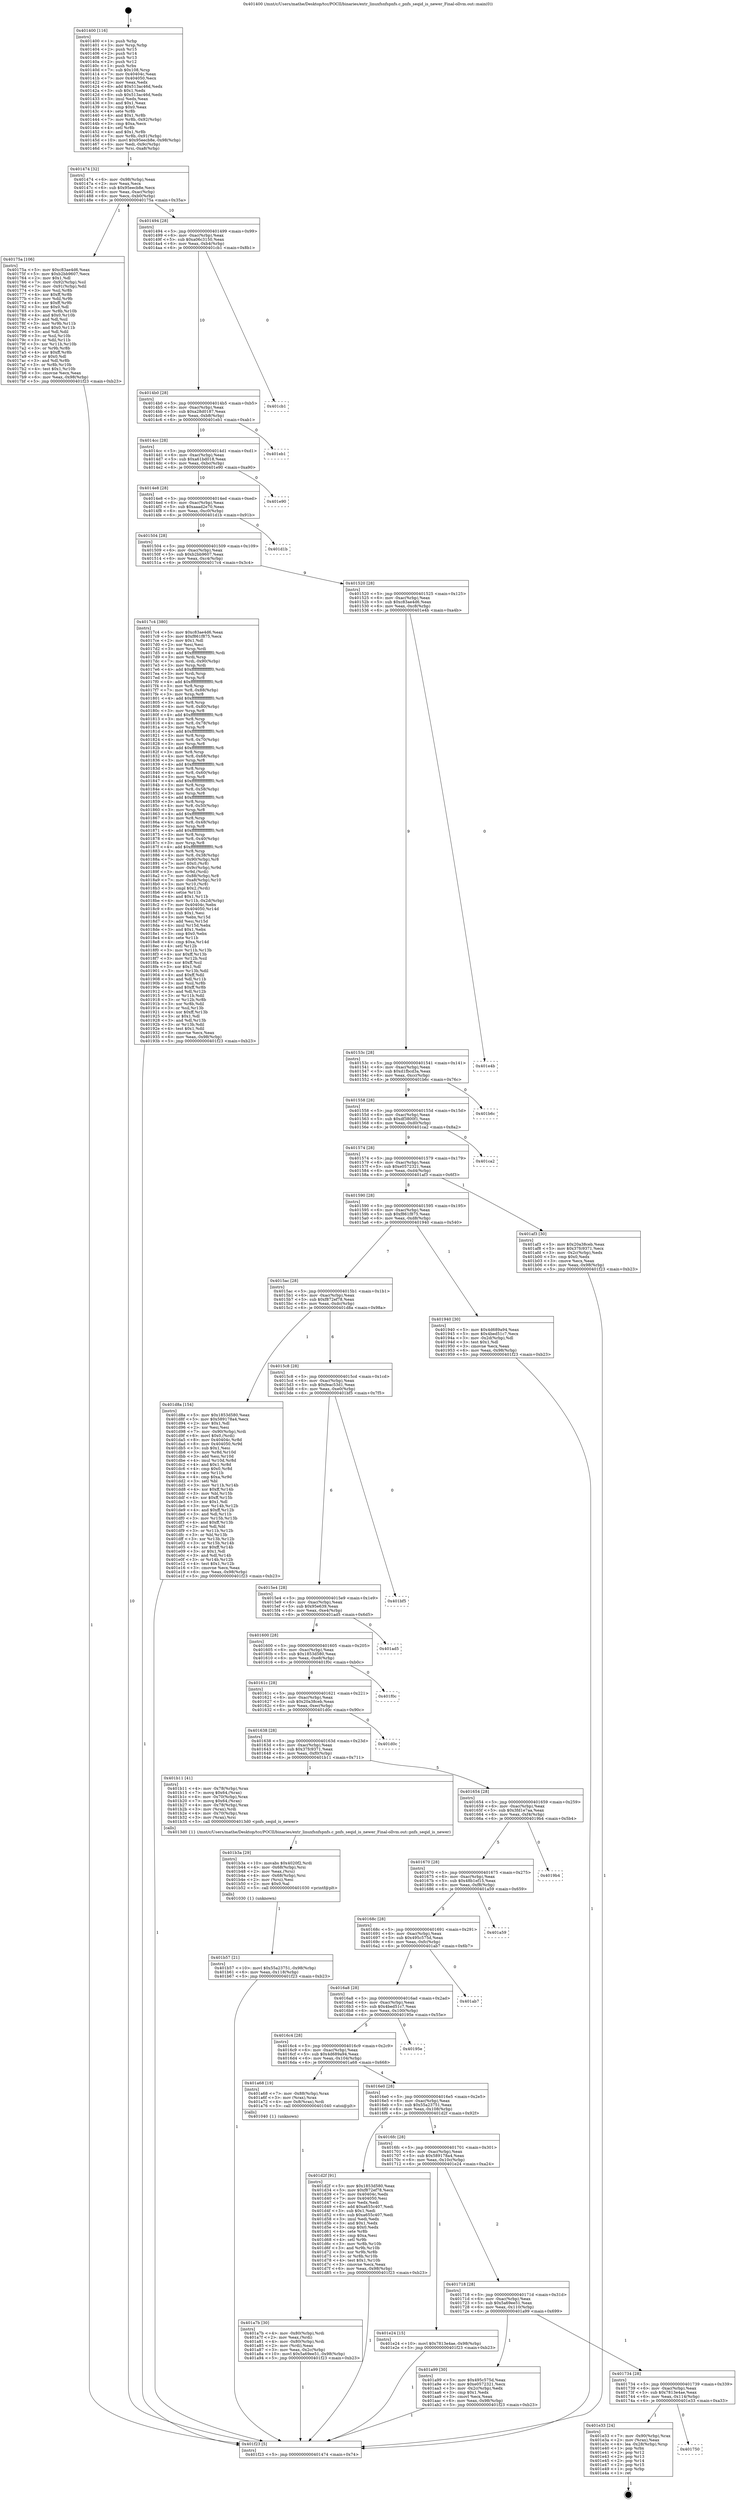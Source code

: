 digraph "0x401400" {
  label = "0x401400 (/mnt/c/Users/mathe/Desktop/tcc/POCII/binaries/extr_linuxfsnfspnfs.c_pnfs_seqid_is_newer_Final-ollvm.out::main(0))"
  labelloc = "t"
  node[shape=record]

  Entry [label="",width=0.3,height=0.3,shape=circle,fillcolor=black,style=filled]
  "0x401474" [label="{
     0x401474 [32]\l
     | [instrs]\l
     &nbsp;&nbsp;0x401474 \<+6\>: mov -0x98(%rbp),%eax\l
     &nbsp;&nbsp;0x40147a \<+2\>: mov %eax,%ecx\l
     &nbsp;&nbsp;0x40147c \<+6\>: sub $0x95eecb8e,%ecx\l
     &nbsp;&nbsp;0x401482 \<+6\>: mov %eax,-0xac(%rbp)\l
     &nbsp;&nbsp;0x401488 \<+6\>: mov %ecx,-0xb0(%rbp)\l
     &nbsp;&nbsp;0x40148e \<+6\>: je 000000000040175a \<main+0x35a\>\l
  }"]
  "0x40175a" [label="{
     0x40175a [106]\l
     | [instrs]\l
     &nbsp;&nbsp;0x40175a \<+5\>: mov $0xc83ae4d6,%eax\l
     &nbsp;&nbsp;0x40175f \<+5\>: mov $0xb2bb9607,%ecx\l
     &nbsp;&nbsp;0x401764 \<+2\>: mov $0x1,%dl\l
     &nbsp;&nbsp;0x401766 \<+7\>: mov -0x92(%rbp),%sil\l
     &nbsp;&nbsp;0x40176d \<+7\>: mov -0x91(%rbp),%dil\l
     &nbsp;&nbsp;0x401774 \<+3\>: mov %sil,%r8b\l
     &nbsp;&nbsp;0x401777 \<+4\>: xor $0xff,%r8b\l
     &nbsp;&nbsp;0x40177b \<+3\>: mov %dil,%r9b\l
     &nbsp;&nbsp;0x40177e \<+4\>: xor $0xff,%r9b\l
     &nbsp;&nbsp;0x401782 \<+3\>: xor $0x0,%dl\l
     &nbsp;&nbsp;0x401785 \<+3\>: mov %r8b,%r10b\l
     &nbsp;&nbsp;0x401788 \<+4\>: and $0x0,%r10b\l
     &nbsp;&nbsp;0x40178c \<+3\>: and %dl,%sil\l
     &nbsp;&nbsp;0x40178f \<+3\>: mov %r9b,%r11b\l
     &nbsp;&nbsp;0x401792 \<+4\>: and $0x0,%r11b\l
     &nbsp;&nbsp;0x401796 \<+3\>: and %dl,%dil\l
     &nbsp;&nbsp;0x401799 \<+3\>: or %sil,%r10b\l
     &nbsp;&nbsp;0x40179c \<+3\>: or %dil,%r11b\l
     &nbsp;&nbsp;0x40179f \<+3\>: xor %r11b,%r10b\l
     &nbsp;&nbsp;0x4017a2 \<+3\>: or %r9b,%r8b\l
     &nbsp;&nbsp;0x4017a5 \<+4\>: xor $0xff,%r8b\l
     &nbsp;&nbsp;0x4017a9 \<+3\>: or $0x0,%dl\l
     &nbsp;&nbsp;0x4017ac \<+3\>: and %dl,%r8b\l
     &nbsp;&nbsp;0x4017af \<+3\>: or %r8b,%r10b\l
     &nbsp;&nbsp;0x4017b2 \<+4\>: test $0x1,%r10b\l
     &nbsp;&nbsp;0x4017b6 \<+3\>: cmovne %ecx,%eax\l
     &nbsp;&nbsp;0x4017b9 \<+6\>: mov %eax,-0x98(%rbp)\l
     &nbsp;&nbsp;0x4017bf \<+5\>: jmp 0000000000401f23 \<main+0xb23\>\l
  }"]
  "0x401494" [label="{
     0x401494 [28]\l
     | [instrs]\l
     &nbsp;&nbsp;0x401494 \<+5\>: jmp 0000000000401499 \<main+0x99\>\l
     &nbsp;&nbsp;0x401499 \<+6\>: mov -0xac(%rbp),%eax\l
     &nbsp;&nbsp;0x40149f \<+5\>: sub $0xa06c3150,%eax\l
     &nbsp;&nbsp;0x4014a4 \<+6\>: mov %eax,-0xb4(%rbp)\l
     &nbsp;&nbsp;0x4014aa \<+6\>: je 0000000000401cb1 \<main+0x8b1\>\l
  }"]
  "0x401f23" [label="{
     0x401f23 [5]\l
     | [instrs]\l
     &nbsp;&nbsp;0x401f23 \<+5\>: jmp 0000000000401474 \<main+0x74\>\l
  }"]
  "0x401400" [label="{
     0x401400 [116]\l
     | [instrs]\l
     &nbsp;&nbsp;0x401400 \<+1\>: push %rbp\l
     &nbsp;&nbsp;0x401401 \<+3\>: mov %rsp,%rbp\l
     &nbsp;&nbsp;0x401404 \<+2\>: push %r15\l
     &nbsp;&nbsp;0x401406 \<+2\>: push %r14\l
     &nbsp;&nbsp;0x401408 \<+2\>: push %r13\l
     &nbsp;&nbsp;0x40140a \<+2\>: push %r12\l
     &nbsp;&nbsp;0x40140c \<+1\>: push %rbx\l
     &nbsp;&nbsp;0x40140d \<+7\>: sub $0x108,%rsp\l
     &nbsp;&nbsp;0x401414 \<+7\>: mov 0x40404c,%eax\l
     &nbsp;&nbsp;0x40141b \<+7\>: mov 0x404050,%ecx\l
     &nbsp;&nbsp;0x401422 \<+2\>: mov %eax,%edx\l
     &nbsp;&nbsp;0x401424 \<+6\>: add $0x513ac46d,%edx\l
     &nbsp;&nbsp;0x40142a \<+3\>: sub $0x1,%edx\l
     &nbsp;&nbsp;0x40142d \<+6\>: sub $0x513ac46d,%edx\l
     &nbsp;&nbsp;0x401433 \<+3\>: imul %edx,%eax\l
     &nbsp;&nbsp;0x401436 \<+3\>: and $0x1,%eax\l
     &nbsp;&nbsp;0x401439 \<+3\>: cmp $0x0,%eax\l
     &nbsp;&nbsp;0x40143c \<+4\>: sete %r8b\l
     &nbsp;&nbsp;0x401440 \<+4\>: and $0x1,%r8b\l
     &nbsp;&nbsp;0x401444 \<+7\>: mov %r8b,-0x92(%rbp)\l
     &nbsp;&nbsp;0x40144b \<+3\>: cmp $0xa,%ecx\l
     &nbsp;&nbsp;0x40144e \<+4\>: setl %r8b\l
     &nbsp;&nbsp;0x401452 \<+4\>: and $0x1,%r8b\l
     &nbsp;&nbsp;0x401456 \<+7\>: mov %r8b,-0x91(%rbp)\l
     &nbsp;&nbsp;0x40145d \<+10\>: movl $0x95eecb8e,-0x98(%rbp)\l
     &nbsp;&nbsp;0x401467 \<+6\>: mov %edi,-0x9c(%rbp)\l
     &nbsp;&nbsp;0x40146d \<+7\>: mov %rsi,-0xa8(%rbp)\l
  }"]
  Exit [label="",width=0.3,height=0.3,shape=circle,fillcolor=black,style=filled,peripheries=2]
  "0x401cb1" [label="{
     0x401cb1\l
  }", style=dashed]
  "0x4014b0" [label="{
     0x4014b0 [28]\l
     | [instrs]\l
     &nbsp;&nbsp;0x4014b0 \<+5\>: jmp 00000000004014b5 \<main+0xb5\>\l
     &nbsp;&nbsp;0x4014b5 \<+6\>: mov -0xac(%rbp),%eax\l
     &nbsp;&nbsp;0x4014bb \<+5\>: sub $0xa28d0187,%eax\l
     &nbsp;&nbsp;0x4014c0 \<+6\>: mov %eax,-0xb8(%rbp)\l
     &nbsp;&nbsp;0x4014c6 \<+6\>: je 0000000000401eb1 \<main+0xab1\>\l
  }"]
  "0x401750" [label="{
     0x401750\l
  }", style=dashed]
  "0x401eb1" [label="{
     0x401eb1\l
  }", style=dashed]
  "0x4014cc" [label="{
     0x4014cc [28]\l
     | [instrs]\l
     &nbsp;&nbsp;0x4014cc \<+5\>: jmp 00000000004014d1 \<main+0xd1\>\l
     &nbsp;&nbsp;0x4014d1 \<+6\>: mov -0xac(%rbp),%eax\l
     &nbsp;&nbsp;0x4014d7 \<+5\>: sub $0xa61bd018,%eax\l
     &nbsp;&nbsp;0x4014dc \<+6\>: mov %eax,-0xbc(%rbp)\l
     &nbsp;&nbsp;0x4014e2 \<+6\>: je 0000000000401e90 \<main+0xa90\>\l
  }"]
  "0x401e33" [label="{
     0x401e33 [24]\l
     | [instrs]\l
     &nbsp;&nbsp;0x401e33 \<+7\>: mov -0x90(%rbp),%rax\l
     &nbsp;&nbsp;0x401e3a \<+2\>: mov (%rax),%eax\l
     &nbsp;&nbsp;0x401e3c \<+4\>: lea -0x28(%rbp),%rsp\l
     &nbsp;&nbsp;0x401e40 \<+1\>: pop %rbx\l
     &nbsp;&nbsp;0x401e41 \<+2\>: pop %r12\l
     &nbsp;&nbsp;0x401e43 \<+2\>: pop %r13\l
     &nbsp;&nbsp;0x401e45 \<+2\>: pop %r14\l
     &nbsp;&nbsp;0x401e47 \<+2\>: pop %r15\l
     &nbsp;&nbsp;0x401e49 \<+1\>: pop %rbp\l
     &nbsp;&nbsp;0x401e4a \<+1\>: ret\l
  }"]
  "0x401e90" [label="{
     0x401e90\l
  }", style=dashed]
  "0x4014e8" [label="{
     0x4014e8 [28]\l
     | [instrs]\l
     &nbsp;&nbsp;0x4014e8 \<+5\>: jmp 00000000004014ed \<main+0xed\>\l
     &nbsp;&nbsp;0x4014ed \<+6\>: mov -0xac(%rbp),%eax\l
     &nbsp;&nbsp;0x4014f3 \<+5\>: sub $0xaaad2e70,%eax\l
     &nbsp;&nbsp;0x4014f8 \<+6\>: mov %eax,-0xc0(%rbp)\l
     &nbsp;&nbsp;0x4014fe \<+6\>: je 0000000000401d1b \<main+0x91b\>\l
  }"]
  "0x401b57" [label="{
     0x401b57 [21]\l
     | [instrs]\l
     &nbsp;&nbsp;0x401b57 \<+10\>: movl $0x55a23751,-0x98(%rbp)\l
     &nbsp;&nbsp;0x401b61 \<+6\>: mov %eax,-0x118(%rbp)\l
     &nbsp;&nbsp;0x401b67 \<+5\>: jmp 0000000000401f23 \<main+0xb23\>\l
  }"]
  "0x401d1b" [label="{
     0x401d1b\l
  }", style=dashed]
  "0x401504" [label="{
     0x401504 [28]\l
     | [instrs]\l
     &nbsp;&nbsp;0x401504 \<+5\>: jmp 0000000000401509 \<main+0x109\>\l
     &nbsp;&nbsp;0x401509 \<+6\>: mov -0xac(%rbp),%eax\l
     &nbsp;&nbsp;0x40150f \<+5\>: sub $0xb2bb9607,%eax\l
     &nbsp;&nbsp;0x401514 \<+6\>: mov %eax,-0xc4(%rbp)\l
     &nbsp;&nbsp;0x40151a \<+6\>: je 00000000004017c4 \<main+0x3c4\>\l
  }"]
  "0x401b3a" [label="{
     0x401b3a [29]\l
     | [instrs]\l
     &nbsp;&nbsp;0x401b3a \<+10\>: movabs $0x4020f2,%rdi\l
     &nbsp;&nbsp;0x401b44 \<+4\>: mov -0x68(%rbp),%rsi\l
     &nbsp;&nbsp;0x401b48 \<+2\>: mov %eax,(%rsi)\l
     &nbsp;&nbsp;0x401b4a \<+4\>: mov -0x68(%rbp),%rsi\l
     &nbsp;&nbsp;0x401b4e \<+2\>: mov (%rsi),%esi\l
     &nbsp;&nbsp;0x401b50 \<+2\>: mov $0x0,%al\l
     &nbsp;&nbsp;0x401b52 \<+5\>: call 0000000000401030 \<printf@plt\>\l
     | [calls]\l
     &nbsp;&nbsp;0x401030 \{1\} (unknown)\l
  }"]
  "0x4017c4" [label="{
     0x4017c4 [380]\l
     | [instrs]\l
     &nbsp;&nbsp;0x4017c4 \<+5\>: mov $0xc83ae4d6,%eax\l
     &nbsp;&nbsp;0x4017c9 \<+5\>: mov $0xf861f875,%ecx\l
     &nbsp;&nbsp;0x4017ce \<+2\>: mov $0x1,%dl\l
     &nbsp;&nbsp;0x4017d0 \<+2\>: xor %esi,%esi\l
     &nbsp;&nbsp;0x4017d2 \<+3\>: mov %rsp,%rdi\l
     &nbsp;&nbsp;0x4017d5 \<+4\>: add $0xfffffffffffffff0,%rdi\l
     &nbsp;&nbsp;0x4017d9 \<+3\>: mov %rdi,%rsp\l
     &nbsp;&nbsp;0x4017dc \<+7\>: mov %rdi,-0x90(%rbp)\l
     &nbsp;&nbsp;0x4017e3 \<+3\>: mov %rsp,%rdi\l
     &nbsp;&nbsp;0x4017e6 \<+4\>: add $0xfffffffffffffff0,%rdi\l
     &nbsp;&nbsp;0x4017ea \<+3\>: mov %rdi,%rsp\l
     &nbsp;&nbsp;0x4017ed \<+3\>: mov %rsp,%r8\l
     &nbsp;&nbsp;0x4017f0 \<+4\>: add $0xfffffffffffffff0,%r8\l
     &nbsp;&nbsp;0x4017f4 \<+3\>: mov %r8,%rsp\l
     &nbsp;&nbsp;0x4017f7 \<+7\>: mov %r8,-0x88(%rbp)\l
     &nbsp;&nbsp;0x4017fe \<+3\>: mov %rsp,%r8\l
     &nbsp;&nbsp;0x401801 \<+4\>: add $0xfffffffffffffff0,%r8\l
     &nbsp;&nbsp;0x401805 \<+3\>: mov %r8,%rsp\l
     &nbsp;&nbsp;0x401808 \<+4\>: mov %r8,-0x80(%rbp)\l
     &nbsp;&nbsp;0x40180c \<+3\>: mov %rsp,%r8\l
     &nbsp;&nbsp;0x40180f \<+4\>: add $0xfffffffffffffff0,%r8\l
     &nbsp;&nbsp;0x401813 \<+3\>: mov %r8,%rsp\l
     &nbsp;&nbsp;0x401816 \<+4\>: mov %r8,-0x78(%rbp)\l
     &nbsp;&nbsp;0x40181a \<+3\>: mov %rsp,%r8\l
     &nbsp;&nbsp;0x40181d \<+4\>: add $0xfffffffffffffff0,%r8\l
     &nbsp;&nbsp;0x401821 \<+3\>: mov %r8,%rsp\l
     &nbsp;&nbsp;0x401824 \<+4\>: mov %r8,-0x70(%rbp)\l
     &nbsp;&nbsp;0x401828 \<+3\>: mov %rsp,%r8\l
     &nbsp;&nbsp;0x40182b \<+4\>: add $0xfffffffffffffff0,%r8\l
     &nbsp;&nbsp;0x40182f \<+3\>: mov %r8,%rsp\l
     &nbsp;&nbsp;0x401832 \<+4\>: mov %r8,-0x68(%rbp)\l
     &nbsp;&nbsp;0x401836 \<+3\>: mov %rsp,%r8\l
     &nbsp;&nbsp;0x401839 \<+4\>: add $0xfffffffffffffff0,%r8\l
     &nbsp;&nbsp;0x40183d \<+3\>: mov %r8,%rsp\l
     &nbsp;&nbsp;0x401840 \<+4\>: mov %r8,-0x60(%rbp)\l
     &nbsp;&nbsp;0x401844 \<+3\>: mov %rsp,%r8\l
     &nbsp;&nbsp;0x401847 \<+4\>: add $0xfffffffffffffff0,%r8\l
     &nbsp;&nbsp;0x40184b \<+3\>: mov %r8,%rsp\l
     &nbsp;&nbsp;0x40184e \<+4\>: mov %r8,-0x58(%rbp)\l
     &nbsp;&nbsp;0x401852 \<+3\>: mov %rsp,%r8\l
     &nbsp;&nbsp;0x401855 \<+4\>: add $0xfffffffffffffff0,%r8\l
     &nbsp;&nbsp;0x401859 \<+3\>: mov %r8,%rsp\l
     &nbsp;&nbsp;0x40185c \<+4\>: mov %r8,-0x50(%rbp)\l
     &nbsp;&nbsp;0x401860 \<+3\>: mov %rsp,%r8\l
     &nbsp;&nbsp;0x401863 \<+4\>: add $0xfffffffffffffff0,%r8\l
     &nbsp;&nbsp;0x401867 \<+3\>: mov %r8,%rsp\l
     &nbsp;&nbsp;0x40186a \<+4\>: mov %r8,-0x48(%rbp)\l
     &nbsp;&nbsp;0x40186e \<+3\>: mov %rsp,%r8\l
     &nbsp;&nbsp;0x401871 \<+4\>: add $0xfffffffffffffff0,%r8\l
     &nbsp;&nbsp;0x401875 \<+3\>: mov %r8,%rsp\l
     &nbsp;&nbsp;0x401878 \<+4\>: mov %r8,-0x40(%rbp)\l
     &nbsp;&nbsp;0x40187c \<+3\>: mov %rsp,%r8\l
     &nbsp;&nbsp;0x40187f \<+4\>: add $0xfffffffffffffff0,%r8\l
     &nbsp;&nbsp;0x401883 \<+3\>: mov %r8,%rsp\l
     &nbsp;&nbsp;0x401886 \<+4\>: mov %r8,-0x38(%rbp)\l
     &nbsp;&nbsp;0x40188a \<+7\>: mov -0x90(%rbp),%r8\l
     &nbsp;&nbsp;0x401891 \<+7\>: movl $0x0,(%r8)\l
     &nbsp;&nbsp;0x401898 \<+7\>: mov -0x9c(%rbp),%r9d\l
     &nbsp;&nbsp;0x40189f \<+3\>: mov %r9d,(%rdi)\l
     &nbsp;&nbsp;0x4018a2 \<+7\>: mov -0x88(%rbp),%r8\l
     &nbsp;&nbsp;0x4018a9 \<+7\>: mov -0xa8(%rbp),%r10\l
     &nbsp;&nbsp;0x4018b0 \<+3\>: mov %r10,(%r8)\l
     &nbsp;&nbsp;0x4018b3 \<+3\>: cmpl $0x2,(%rdi)\l
     &nbsp;&nbsp;0x4018b6 \<+4\>: setne %r11b\l
     &nbsp;&nbsp;0x4018ba \<+4\>: and $0x1,%r11b\l
     &nbsp;&nbsp;0x4018be \<+4\>: mov %r11b,-0x2d(%rbp)\l
     &nbsp;&nbsp;0x4018c2 \<+7\>: mov 0x40404c,%ebx\l
     &nbsp;&nbsp;0x4018c9 \<+8\>: mov 0x404050,%r14d\l
     &nbsp;&nbsp;0x4018d1 \<+3\>: sub $0x1,%esi\l
     &nbsp;&nbsp;0x4018d4 \<+3\>: mov %ebx,%r15d\l
     &nbsp;&nbsp;0x4018d7 \<+3\>: add %esi,%r15d\l
     &nbsp;&nbsp;0x4018da \<+4\>: imul %r15d,%ebx\l
     &nbsp;&nbsp;0x4018de \<+3\>: and $0x1,%ebx\l
     &nbsp;&nbsp;0x4018e1 \<+3\>: cmp $0x0,%ebx\l
     &nbsp;&nbsp;0x4018e4 \<+4\>: sete %r11b\l
     &nbsp;&nbsp;0x4018e8 \<+4\>: cmp $0xa,%r14d\l
     &nbsp;&nbsp;0x4018ec \<+4\>: setl %r12b\l
     &nbsp;&nbsp;0x4018f0 \<+3\>: mov %r11b,%r13b\l
     &nbsp;&nbsp;0x4018f3 \<+4\>: xor $0xff,%r13b\l
     &nbsp;&nbsp;0x4018f7 \<+3\>: mov %r12b,%sil\l
     &nbsp;&nbsp;0x4018fa \<+4\>: xor $0xff,%sil\l
     &nbsp;&nbsp;0x4018fe \<+3\>: xor $0x1,%dl\l
     &nbsp;&nbsp;0x401901 \<+3\>: mov %r13b,%dil\l
     &nbsp;&nbsp;0x401904 \<+4\>: and $0xff,%dil\l
     &nbsp;&nbsp;0x401908 \<+3\>: and %dl,%r11b\l
     &nbsp;&nbsp;0x40190b \<+3\>: mov %sil,%r8b\l
     &nbsp;&nbsp;0x40190e \<+4\>: and $0xff,%r8b\l
     &nbsp;&nbsp;0x401912 \<+3\>: and %dl,%r12b\l
     &nbsp;&nbsp;0x401915 \<+3\>: or %r11b,%dil\l
     &nbsp;&nbsp;0x401918 \<+3\>: or %r12b,%r8b\l
     &nbsp;&nbsp;0x40191b \<+3\>: xor %r8b,%dil\l
     &nbsp;&nbsp;0x40191e \<+3\>: or %sil,%r13b\l
     &nbsp;&nbsp;0x401921 \<+4\>: xor $0xff,%r13b\l
     &nbsp;&nbsp;0x401925 \<+3\>: or $0x1,%dl\l
     &nbsp;&nbsp;0x401928 \<+3\>: and %dl,%r13b\l
     &nbsp;&nbsp;0x40192b \<+3\>: or %r13b,%dil\l
     &nbsp;&nbsp;0x40192e \<+4\>: test $0x1,%dil\l
     &nbsp;&nbsp;0x401932 \<+3\>: cmovne %ecx,%eax\l
     &nbsp;&nbsp;0x401935 \<+6\>: mov %eax,-0x98(%rbp)\l
     &nbsp;&nbsp;0x40193b \<+5\>: jmp 0000000000401f23 \<main+0xb23\>\l
  }"]
  "0x401520" [label="{
     0x401520 [28]\l
     | [instrs]\l
     &nbsp;&nbsp;0x401520 \<+5\>: jmp 0000000000401525 \<main+0x125\>\l
     &nbsp;&nbsp;0x401525 \<+6\>: mov -0xac(%rbp),%eax\l
     &nbsp;&nbsp;0x40152b \<+5\>: sub $0xc83ae4d6,%eax\l
     &nbsp;&nbsp;0x401530 \<+6\>: mov %eax,-0xc8(%rbp)\l
     &nbsp;&nbsp;0x401536 \<+6\>: je 0000000000401e4b \<main+0xa4b\>\l
  }"]
  "0x401734" [label="{
     0x401734 [28]\l
     | [instrs]\l
     &nbsp;&nbsp;0x401734 \<+5\>: jmp 0000000000401739 \<main+0x339\>\l
     &nbsp;&nbsp;0x401739 \<+6\>: mov -0xac(%rbp),%eax\l
     &nbsp;&nbsp;0x40173f \<+5\>: sub $0x7813e4ae,%eax\l
     &nbsp;&nbsp;0x401744 \<+6\>: mov %eax,-0x114(%rbp)\l
     &nbsp;&nbsp;0x40174a \<+6\>: je 0000000000401e33 \<main+0xa33\>\l
  }"]
  "0x401a99" [label="{
     0x401a99 [30]\l
     | [instrs]\l
     &nbsp;&nbsp;0x401a99 \<+5\>: mov $0x495c575d,%eax\l
     &nbsp;&nbsp;0x401a9e \<+5\>: mov $0xe0572321,%ecx\l
     &nbsp;&nbsp;0x401aa3 \<+3\>: mov -0x2c(%rbp),%edx\l
     &nbsp;&nbsp;0x401aa6 \<+3\>: cmp $0x1,%edx\l
     &nbsp;&nbsp;0x401aa9 \<+3\>: cmovl %ecx,%eax\l
     &nbsp;&nbsp;0x401aac \<+6\>: mov %eax,-0x98(%rbp)\l
     &nbsp;&nbsp;0x401ab2 \<+5\>: jmp 0000000000401f23 \<main+0xb23\>\l
  }"]
  "0x401e4b" [label="{
     0x401e4b\l
  }", style=dashed]
  "0x40153c" [label="{
     0x40153c [28]\l
     | [instrs]\l
     &nbsp;&nbsp;0x40153c \<+5\>: jmp 0000000000401541 \<main+0x141\>\l
     &nbsp;&nbsp;0x401541 \<+6\>: mov -0xac(%rbp),%eax\l
     &nbsp;&nbsp;0x401547 \<+5\>: sub $0xd1fbcd3a,%eax\l
     &nbsp;&nbsp;0x40154c \<+6\>: mov %eax,-0xcc(%rbp)\l
     &nbsp;&nbsp;0x401552 \<+6\>: je 0000000000401b6c \<main+0x76c\>\l
  }"]
  "0x401718" [label="{
     0x401718 [28]\l
     | [instrs]\l
     &nbsp;&nbsp;0x401718 \<+5\>: jmp 000000000040171d \<main+0x31d\>\l
     &nbsp;&nbsp;0x40171d \<+6\>: mov -0xac(%rbp),%eax\l
     &nbsp;&nbsp;0x401723 \<+5\>: sub $0x5a69ee51,%eax\l
     &nbsp;&nbsp;0x401728 \<+6\>: mov %eax,-0x110(%rbp)\l
     &nbsp;&nbsp;0x40172e \<+6\>: je 0000000000401a99 \<main+0x699\>\l
  }"]
  "0x401b6c" [label="{
     0x401b6c\l
  }", style=dashed]
  "0x401558" [label="{
     0x401558 [28]\l
     | [instrs]\l
     &nbsp;&nbsp;0x401558 \<+5\>: jmp 000000000040155d \<main+0x15d\>\l
     &nbsp;&nbsp;0x40155d \<+6\>: mov -0xac(%rbp),%eax\l
     &nbsp;&nbsp;0x401563 \<+5\>: sub $0xdf3800f1,%eax\l
     &nbsp;&nbsp;0x401568 \<+6\>: mov %eax,-0xd0(%rbp)\l
     &nbsp;&nbsp;0x40156e \<+6\>: je 0000000000401ca2 \<main+0x8a2\>\l
  }"]
  "0x401e24" [label="{
     0x401e24 [15]\l
     | [instrs]\l
     &nbsp;&nbsp;0x401e24 \<+10\>: movl $0x7813e4ae,-0x98(%rbp)\l
     &nbsp;&nbsp;0x401e2e \<+5\>: jmp 0000000000401f23 \<main+0xb23\>\l
  }"]
  "0x401ca2" [label="{
     0x401ca2\l
  }", style=dashed]
  "0x401574" [label="{
     0x401574 [28]\l
     | [instrs]\l
     &nbsp;&nbsp;0x401574 \<+5\>: jmp 0000000000401579 \<main+0x179\>\l
     &nbsp;&nbsp;0x401579 \<+6\>: mov -0xac(%rbp),%eax\l
     &nbsp;&nbsp;0x40157f \<+5\>: sub $0xe0572321,%eax\l
     &nbsp;&nbsp;0x401584 \<+6\>: mov %eax,-0xd4(%rbp)\l
     &nbsp;&nbsp;0x40158a \<+6\>: je 0000000000401af3 \<main+0x6f3\>\l
  }"]
  "0x4016fc" [label="{
     0x4016fc [28]\l
     | [instrs]\l
     &nbsp;&nbsp;0x4016fc \<+5\>: jmp 0000000000401701 \<main+0x301\>\l
     &nbsp;&nbsp;0x401701 \<+6\>: mov -0xac(%rbp),%eax\l
     &nbsp;&nbsp;0x401707 \<+5\>: sub $0x589178a4,%eax\l
     &nbsp;&nbsp;0x40170c \<+6\>: mov %eax,-0x10c(%rbp)\l
     &nbsp;&nbsp;0x401712 \<+6\>: je 0000000000401e24 \<main+0xa24\>\l
  }"]
  "0x401af3" [label="{
     0x401af3 [30]\l
     | [instrs]\l
     &nbsp;&nbsp;0x401af3 \<+5\>: mov $0x20a38ceb,%eax\l
     &nbsp;&nbsp;0x401af8 \<+5\>: mov $0x37fc9371,%ecx\l
     &nbsp;&nbsp;0x401afd \<+3\>: mov -0x2c(%rbp),%edx\l
     &nbsp;&nbsp;0x401b00 \<+3\>: cmp $0x0,%edx\l
     &nbsp;&nbsp;0x401b03 \<+3\>: cmove %ecx,%eax\l
     &nbsp;&nbsp;0x401b06 \<+6\>: mov %eax,-0x98(%rbp)\l
     &nbsp;&nbsp;0x401b0c \<+5\>: jmp 0000000000401f23 \<main+0xb23\>\l
  }"]
  "0x401590" [label="{
     0x401590 [28]\l
     | [instrs]\l
     &nbsp;&nbsp;0x401590 \<+5\>: jmp 0000000000401595 \<main+0x195\>\l
     &nbsp;&nbsp;0x401595 \<+6\>: mov -0xac(%rbp),%eax\l
     &nbsp;&nbsp;0x40159b \<+5\>: sub $0xf861f875,%eax\l
     &nbsp;&nbsp;0x4015a0 \<+6\>: mov %eax,-0xd8(%rbp)\l
     &nbsp;&nbsp;0x4015a6 \<+6\>: je 0000000000401940 \<main+0x540\>\l
  }"]
  "0x401d2f" [label="{
     0x401d2f [91]\l
     | [instrs]\l
     &nbsp;&nbsp;0x401d2f \<+5\>: mov $0x1853d580,%eax\l
     &nbsp;&nbsp;0x401d34 \<+5\>: mov $0xf872ef78,%ecx\l
     &nbsp;&nbsp;0x401d39 \<+7\>: mov 0x40404c,%edx\l
     &nbsp;&nbsp;0x401d40 \<+7\>: mov 0x404050,%esi\l
     &nbsp;&nbsp;0x401d47 \<+2\>: mov %edx,%edi\l
     &nbsp;&nbsp;0x401d49 \<+6\>: add $0xa655c407,%edi\l
     &nbsp;&nbsp;0x401d4f \<+3\>: sub $0x1,%edi\l
     &nbsp;&nbsp;0x401d52 \<+6\>: sub $0xa655c407,%edi\l
     &nbsp;&nbsp;0x401d58 \<+3\>: imul %edi,%edx\l
     &nbsp;&nbsp;0x401d5b \<+3\>: and $0x1,%edx\l
     &nbsp;&nbsp;0x401d5e \<+3\>: cmp $0x0,%edx\l
     &nbsp;&nbsp;0x401d61 \<+4\>: sete %r8b\l
     &nbsp;&nbsp;0x401d65 \<+3\>: cmp $0xa,%esi\l
     &nbsp;&nbsp;0x401d68 \<+4\>: setl %r9b\l
     &nbsp;&nbsp;0x401d6c \<+3\>: mov %r8b,%r10b\l
     &nbsp;&nbsp;0x401d6f \<+3\>: and %r9b,%r10b\l
     &nbsp;&nbsp;0x401d72 \<+3\>: xor %r9b,%r8b\l
     &nbsp;&nbsp;0x401d75 \<+3\>: or %r8b,%r10b\l
     &nbsp;&nbsp;0x401d78 \<+4\>: test $0x1,%r10b\l
     &nbsp;&nbsp;0x401d7c \<+3\>: cmovne %ecx,%eax\l
     &nbsp;&nbsp;0x401d7f \<+6\>: mov %eax,-0x98(%rbp)\l
     &nbsp;&nbsp;0x401d85 \<+5\>: jmp 0000000000401f23 \<main+0xb23\>\l
  }"]
  "0x401940" [label="{
     0x401940 [30]\l
     | [instrs]\l
     &nbsp;&nbsp;0x401940 \<+5\>: mov $0x4d689a94,%eax\l
     &nbsp;&nbsp;0x401945 \<+5\>: mov $0x4bed51c7,%ecx\l
     &nbsp;&nbsp;0x40194a \<+3\>: mov -0x2d(%rbp),%dl\l
     &nbsp;&nbsp;0x40194d \<+3\>: test $0x1,%dl\l
     &nbsp;&nbsp;0x401950 \<+3\>: cmovne %ecx,%eax\l
     &nbsp;&nbsp;0x401953 \<+6\>: mov %eax,-0x98(%rbp)\l
     &nbsp;&nbsp;0x401959 \<+5\>: jmp 0000000000401f23 \<main+0xb23\>\l
  }"]
  "0x4015ac" [label="{
     0x4015ac [28]\l
     | [instrs]\l
     &nbsp;&nbsp;0x4015ac \<+5\>: jmp 00000000004015b1 \<main+0x1b1\>\l
     &nbsp;&nbsp;0x4015b1 \<+6\>: mov -0xac(%rbp),%eax\l
     &nbsp;&nbsp;0x4015b7 \<+5\>: sub $0xf872ef78,%eax\l
     &nbsp;&nbsp;0x4015bc \<+6\>: mov %eax,-0xdc(%rbp)\l
     &nbsp;&nbsp;0x4015c2 \<+6\>: je 0000000000401d8a \<main+0x98a\>\l
  }"]
  "0x401a7b" [label="{
     0x401a7b [30]\l
     | [instrs]\l
     &nbsp;&nbsp;0x401a7b \<+4\>: mov -0x80(%rbp),%rdi\l
     &nbsp;&nbsp;0x401a7f \<+2\>: mov %eax,(%rdi)\l
     &nbsp;&nbsp;0x401a81 \<+4\>: mov -0x80(%rbp),%rdi\l
     &nbsp;&nbsp;0x401a85 \<+2\>: mov (%rdi),%eax\l
     &nbsp;&nbsp;0x401a87 \<+3\>: mov %eax,-0x2c(%rbp)\l
     &nbsp;&nbsp;0x401a8a \<+10\>: movl $0x5a69ee51,-0x98(%rbp)\l
     &nbsp;&nbsp;0x401a94 \<+5\>: jmp 0000000000401f23 \<main+0xb23\>\l
  }"]
  "0x401d8a" [label="{
     0x401d8a [154]\l
     | [instrs]\l
     &nbsp;&nbsp;0x401d8a \<+5\>: mov $0x1853d580,%eax\l
     &nbsp;&nbsp;0x401d8f \<+5\>: mov $0x589178a4,%ecx\l
     &nbsp;&nbsp;0x401d94 \<+2\>: mov $0x1,%dl\l
     &nbsp;&nbsp;0x401d96 \<+2\>: xor %esi,%esi\l
     &nbsp;&nbsp;0x401d98 \<+7\>: mov -0x90(%rbp),%rdi\l
     &nbsp;&nbsp;0x401d9f \<+6\>: movl $0x0,(%rdi)\l
     &nbsp;&nbsp;0x401da5 \<+8\>: mov 0x40404c,%r8d\l
     &nbsp;&nbsp;0x401dad \<+8\>: mov 0x404050,%r9d\l
     &nbsp;&nbsp;0x401db5 \<+3\>: sub $0x1,%esi\l
     &nbsp;&nbsp;0x401db8 \<+3\>: mov %r8d,%r10d\l
     &nbsp;&nbsp;0x401dbb \<+3\>: add %esi,%r10d\l
     &nbsp;&nbsp;0x401dbe \<+4\>: imul %r10d,%r8d\l
     &nbsp;&nbsp;0x401dc2 \<+4\>: and $0x1,%r8d\l
     &nbsp;&nbsp;0x401dc6 \<+4\>: cmp $0x0,%r8d\l
     &nbsp;&nbsp;0x401dca \<+4\>: sete %r11b\l
     &nbsp;&nbsp;0x401dce \<+4\>: cmp $0xa,%r9d\l
     &nbsp;&nbsp;0x401dd2 \<+3\>: setl %bl\l
     &nbsp;&nbsp;0x401dd5 \<+3\>: mov %r11b,%r14b\l
     &nbsp;&nbsp;0x401dd8 \<+4\>: xor $0xff,%r14b\l
     &nbsp;&nbsp;0x401ddc \<+3\>: mov %bl,%r15b\l
     &nbsp;&nbsp;0x401ddf \<+4\>: xor $0xff,%r15b\l
     &nbsp;&nbsp;0x401de3 \<+3\>: xor $0x1,%dl\l
     &nbsp;&nbsp;0x401de6 \<+3\>: mov %r14b,%r12b\l
     &nbsp;&nbsp;0x401de9 \<+4\>: and $0xff,%r12b\l
     &nbsp;&nbsp;0x401ded \<+3\>: and %dl,%r11b\l
     &nbsp;&nbsp;0x401df0 \<+3\>: mov %r15b,%r13b\l
     &nbsp;&nbsp;0x401df3 \<+4\>: and $0xff,%r13b\l
     &nbsp;&nbsp;0x401df7 \<+2\>: and %dl,%bl\l
     &nbsp;&nbsp;0x401df9 \<+3\>: or %r11b,%r12b\l
     &nbsp;&nbsp;0x401dfc \<+3\>: or %bl,%r13b\l
     &nbsp;&nbsp;0x401dff \<+3\>: xor %r13b,%r12b\l
     &nbsp;&nbsp;0x401e02 \<+3\>: or %r15b,%r14b\l
     &nbsp;&nbsp;0x401e05 \<+4\>: xor $0xff,%r14b\l
     &nbsp;&nbsp;0x401e09 \<+3\>: or $0x1,%dl\l
     &nbsp;&nbsp;0x401e0c \<+3\>: and %dl,%r14b\l
     &nbsp;&nbsp;0x401e0f \<+3\>: or %r14b,%r12b\l
     &nbsp;&nbsp;0x401e12 \<+4\>: test $0x1,%r12b\l
     &nbsp;&nbsp;0x401e16 \<+3\>: cmovne %ecx,%eax\l
     &nbsp;&nbsp;0x401e19 \<+6\>: mov %eax,-0x98(%rbp)\l
     &nbsp;&nbsp;0x401e1f \<+5\>: jmp 0000000000401f23 \<main+0xb23\>\l
  }"]
  "0x4015c8" [label="{
     0x4015c8 [28]\l
     | [instrs]\l
     &nbsp;&nbsp;0x4015c8 \<+5\>: jmp 00000000004015cd \<main+0x1cd\>\l
     &nbsp;&nbsp;0x4015cd \<+6\>: mov -0xac(%rbp),%eax\l
     &nbsp;&nbsp;0x4015d3 \<+5\>: sub $0xfeac53d1,%eax\l
     &nbsp;&nbsp;0x4015d8 \<+6\>: mov %eax,-0xe0(%rbp)\l
     &nbsp;&nbsp;0x4015de \<+6\>: je 0000000000401bf5 \<main+0x7f5\>\l
  }"]
  "0x4016e0" [label="{
     0x4016e0 [28]\l
     | [instrs]\l
     &nbsp;&nbsp;0x4016e0 \<+5\>: jmp 00000000004016e5 \<main+0x2e5\>\l
     &nbsp;&nbsp;0x4016e5 \<+6\>: mov -0xac(%rbp),%eax\l
     &nbsp;&nbsp;0x4016eb \<+5\>: sub $0x55a23751,%eax\l
     &nbsp;&nbsp;0x4016f0 \<+6\>: mov %eax,-0x108(%rbp)\l
     &nbsp;&nbsp;0x4016f6 \<+6\>: je 0000000000401d2f \<main+0x92f\>\l
  }"]
  "0x401bf5" [label="{
     0x401bf5\l
  }", style=dashed]
  "0x4015e4" [label="{
     0x4015e4 [28]\l
     | [instrs]\l
     &nbsp;&nbsp;0x4015e4 \<+5\>: jmp 00000000004015e9 \<main+0x1e9\>\l
     &nbsp;&nbsp;0x4015e9 \<+6\>: mov -0xac(%rbp),%eax\l
     &nbsp;&nbsp;0x4015ef \<+5\>: sub $0x95e639,%eax\l
     &nbsp;&nbsp;0x4015f4 \<+6\>: mov %eax,-0xe4(%rbp)\l
     &nbsp;&nbsp;0x4015fa \<+6\>: je 0000000000401ad5 \<main+0x6d5\>\l
  }"]
  "0x401a68" [label="{
     0x401a68 [19]\l
     | [instrs]\l
     &nbsp;&nbsp;0x401a68 \<+7\>: mov -0x88(%rbp),%rax\l
     &nbsp;&nbsp;0x401a6f \<+3\>: mov (%rax),%rax\l
     &nbsp;&nbsp;0x401a72 \<+4\>: mov 0x8(%rax),%rdi\l
     &nbsp;&nbsp;0x401a76 \<+5\>: call 0000000000401040 \<atoi@plt\>\l
     | [calls]\l
     &nbsp;&nbsp;0x401040 \{1\} (unknown)\l
  }"]
  "0x401ad5" [label="{
     0x401ad5\l
  }", style=dashed]
  "0x401600" [label="{
     0x401600 [28]\l
     | [instrs]\l
     &nbsp;&nbsp;0x401600 \<+5\>: jmp 0000000000401605 \<main+0x205\>\l
     &nbsp;&nbsp;0x401605 \<+6\>: mov -0xac(%rbp),%eax\l
     &nbsp;&nbsp;0x40160b \<+5\>: sub $0x1853d580,%eax\l
     &nbsp;&nbsp;0x401610 \<+6\>: mov %eax,-0xe8(%rbp)\l
     &nbsp;&nbsp;0x401616 \<+6\>: je 0000000000401f0c \<main+0xb0c\>\l
  }"]
  "0x4016c4" [label="{
     0x4016c4 [28]\l
     | [instrs]\l
     &nbsp;&nbsp;0x4016c4 \<+5\>: jmp 00000000004016c9 \<main+0x2c9\>\l
     &nbsp;&nbsp;0x4016c9 \<+6\>: mov -0xac(%rbp),%eax\l
     &nbsp;&nbsp;0x4016cf \<+5\>: sub $0x4d689a94,%eax\l
     &nbsp;&nbsp;0x4016d4 \<+6\>: mov %eax,-0x104(%rbp)\l
     &nbsp;&nbsp;0x4016da \<+6\>: je 0000000000401a68 \<main+0x668\>\l
  }"]
  "0x401f0c" [label="{
     0x401f0c\l
  }", style=dashed]
  "0x40161c" [label="{
     0x40161c [28]\l
     | [instrs]\l
     &nbsp;&nbsp;0x40161c \<+5\>: jmp 0000000000401621 \<main+0x221\>\l
     &nbsp;&nbsp;0x401621 \<+6\>: mov -0xac(%rbp),%eax\l
     &nbsp;&nbsp;0x401627 \<+5\>: sub $0x20a38ceb,%eax\l
     &nbsp;&nbsp;0x40162c \<+6\>: mov %eax,-0xec(%rbp)\l
     &nbsp;&nbsp;0x401632 \<+6\>: je 0000000000401d0c \<main+0x90c\>\l
  }"]
  "0x40195e" [label="{
     0x40195e\l
  }", style=dashed]
  "0x401d0c" [label="{
     0x401d0c\l
  }", style=dashed]
  "0x401638" [label="{
     0x401638 [28]\l
     | [instrs]\l
     &nbsp;&nbsp;0x401638 \<+5\>: jmp 000000000040163d \<main+0x23d\>\l
     &nbsp;&nbsp;0x40163d \<+6\>: mov -0xac(%rbp),%eax\l
     &nbsp;&nbsp;0x401643 \<+5\>: sub $0x37fc9371,%eax\l
     &nbsp;&nbsp;0x401648 \<+6\>: mov %eax,-0xf0(%rbp)\l
     &nbsp;&nbsp;0x40164e \<+6\>: je 0000000000401b11 \<main+0x711\>\l
  }"]
  "0x4016a8" [label="{
     0x4016a8 [28]\l
     | [instrs]\l
     &nbsp;&nbsp;0x4016a8 \<+5\>: jmp 00000000004016ad \<main+0x2ad\>\l
     &nbsp;&nbsp;0x4016ad \<+6\>: mov -0xac(%rbp),%eax\l
     &nbsp;&nbsp;0x4016b3 \<+5\>: sub $0x4bed51c7,%eax\l
     &nbsp;&nbsp;0x4016b8 \<+6\>: mov %eax,-0x100(%rbp)\l
     &nbsp;&nbsp;0x4016be \<+6\>: je 000000000040195e \<main+0x55e\>\l
  }"]
  "0x401b11" [label="{
     0x401b11 [41]\l
     | [instrs]\l
     &nbsp;&nbsp;0x401b11 \<+4\>: mov -0x78(%rbp),%rax\l
     &nbsp;&nbsp;0x401b15 \<+7\>: movq $0x64,(%rax)\l
     &nbsp;&nbsp;0x401b1c \<+4\>: mov -0x70(%rbp),%rax\l
     &nbsp;&nbsp;0x401b20 \<+7\>: movq $0x64,(%rax)\l
     &nbsp;&nbsp;0x401b27 \<+4\>: mov -0x78(%rbp),%rax\l
     &nbsp;&nbsp;0x401b2b \<+3\>: mov (%rax),%rdi\l
     &nbsp;&nbsp;0x401b2e \<+4\>: mov -0x70(%rbp),%rax\l
     &nbsp;&nbsp;0x401b32 \<+3\>: mov (%rax),%rsi\l
     &nbsp;&nbsp;0x401b35 \<+5\>: call 00000000004013d0 \<pnfs_seqid_is_newer\>\l
     | [calls]\l
     &nbsp;&nbsp;0x4013d0 \{1\} (/mnt/c/Users/mathe/Desktop/tcc/POCII/binaries/extr_linuxfsnfspnfs.c_pnfs_seqid_is_newer_Final-ollvm.out::pnfs_seqid_is_newer)\l
  }"]
  "0x401654" [label="{
     0x401654 [28]\l
     | [instrs]\l
     &nbsp;&nbsp;0x401654 \<+5\>: jmp 0000000000401659 \<main+0x259\>\l
     &nbsp;&nbsp;0x401659 \<+6\>: mov -0xac(%rbp),%eax\l
     &nbsp;&nbsp;0x40165f \<+5\>: sub $0x3fd1e7aa,%eax\l
     &nbsp;&nbsp;0x401664 \<+6\>: mov %eax,-0xf4(%rbp)\l
     &nbsp;&nbsp;0x40166a \<+6\>: je 00000000004019b4 \<main+0x5b4\>\l
  }"]
  "0x401ab7" [label="{
     0x401ab7\l
  }", style=dashed]
  "0x4019b4" [label="{
     0x4019b4\l
  }", style=dashed]
  "0x401670" [label="{
     0x401670 [28]\l
     | [instrs]\l
     &nbsp;&nbsp;0x401670 \<+5\>: jmp 0000000000401675 \<main+0x275\>\l
     &nbsp;&nbsp;0x401675 \<+6\>: mov -0xac(%rbp),%eax\l
     &nbsp;&nbsp;0x40167b \<+5\>: sub $0x48b1ef15,%eax\l
     &nbsp;&nbsp;0x401680 \<+6\>: mov %eax,-0xf8(%rbp)\l
     &nbsp;&nbsp;0x401686 \<+6\>: je 0000000000401a59 \<main+0x659\>\l
  }"]
  "0x40168c" [label="{
     0x40168c [28]\l
     | [instrs]\l
     &nbsp;&nbsp;0x40168c \<+5\>: jmp 0000000000401691 \<main+0x291\>\l
     &nbsp;&nbsp;0x401691 \<+6\>: mov -0xac(%rbp),%eax\l
     &nbsp;&nbsp;0x401697 \<+5\>: sub $0x495c575d,%eax\l
     &nbsp;&nbsp;0x40169c \<+6\>: mov %eax,-0xfc(%rbp)\l
     &nbsp;&nbsp;0x4016a2 \<+6\>: je 0000000000401ab7 \<main+0x6b7\>\l
  }"]
  "0x401a59" [label="{
     0x401a59\l
  }", style=dashed]
  Entry -> "0x401400" [label=" 1"]
  "0x401474" -> "0x40175a" [label=" 1"]
  "0x401474" -> "0x401494" [label=" 10"]
  "0x40175a" -> "0x401f23" [label=" 1"]
  "0x401400" -> "0x401474" [label=" 1"]
  "0x401f23" -> "0x401474" [label=" 10"]
  "0x401e33" -> Exit [label=" 1"]
  "0x401494" -> "0x401cb1" [label=" 0"]
  "0x401494" -> "0x4014b0" [label=" 10"]
  "0x401734" -> "0x401750" [label=" 0"]
  "0x4014b0" -> "0x401eb1" [label=" 0"]
  "0x4014b0" -> "0x4014cc" [label=" 10"]
  "0x401734" -> "0x401e33" [label=" 1"]
  "0x4014cc" -> "0x401e90" [label=" 0"]
  "0x4014cc" -> "0x4014e8" [label=" 10"]
  "0x401e24" -> "0x401f23" [label=" 1"]
  "0x4014e8" -> "0x401d1b" [label=" 0"]
  "0x4014e8" -> "0x401504" [label=" 10"]
  "0x401d8a" -> "0x401f23" [label=" 1"]
  "0x401504" -> "0x4017c4" [label=" 1"]
  "0x401504" -> "0x401520" [label=" 9"]
  "0x401d2f" -> "0x401f23" [label=" 1"]
  "0x4017c4" -> "0x401f23" [label=" 1"]
  "0x401b57" -> "0x401f23" [label=" 1"]
  "0x401520" -> "0x401e4b" [label=" 0"]
  "0x401520" -> "0x40153c" [label=" 9"]
  "0x401b3a" -> "0x401b57" [label=" 1"]
  "0x40153c" -> "0x401b6c" [label=" 0"]
  "0x40153c" -> "0x401558" [label=" 9"]
  "0x401af3" -> "0x401f23" [label=" 1"]
  "0x401558" -> "0x401ca2" [label=" 0"]
  "0x401558" -> "0x401574" [label=" 9"]
  "0x401a99" -> "0x401f23" [label=" 1"]
  "0x401574" -> "0x401af3" [label=" 1"]
  "0x401574" -> "0x401590" [label=" 8"]
  "0x401718" -> "0x401a99" [label=" 1"]
  "0x401590" -> "0x401940" [label=" 1"]
  "0x401590" -> "0x4015ac" [label=" 7"]
  "0x401940" -> "0x401f23" [label=" 1"]
  "0x401b11" -> "0x401b3a" [label=" 1"]
  "0x4015ac" -> "0x401d8a" [label=" 1"]
  "0x4015ac" -> "0x4015c8" [label=" 6"]
  "0x4016fc" -> "0x401e24" [label=" 1"]
  "0x4015c8" -> "0x401bf5" [label=" 0"]
  "0x4015c8" -> "0x4015e4" [label=" 6"]
  "0x401718" -> "0x401734" [label=" 1"]
  "0x4015e4" -> "0x401ad5" [label=" 0"]
  "0x4015e4" -> "0x401600" [label=" 6"]
  "0x4016e0" -> "0x4016fc" [label=" 3"]
  "0x401600" -> "0x401f0c" [label=" 0"]
  "0x401600" -> "0x40161c" [label=" 6"]
  "0x4016fc" -> "0x401718" [label=" 2"]
  "0x40161c" -> "0x401d0c" [label=" 0"]
  "0x40161c" -> "0x401638" [label=" 6"]
  "0x401a7b" -> "0x401f23" [label=" 1"]
  "0x401638" -> "0x401b11" [label=" 1"]
  "0x401638" -> "0x401654" [label=" 5"]
  "0x4016c4" -> "0x4016e0" [label=" 4"]
  "0x401654" -> "0x4019b4" [label=" 0"]
  "0x401654" -> "0x401670" [label=" 5"]
  "0x4016c4" -> "0x401a68" [label=" 1"]
  "0x401670" -> "0x401a59" [label=" 0"]
  "0x401670" -> "0x40168c" [label=" 5"]
  "0x4016e0" -> "0x401d2f" [label=" 1"]
  "0x40168c" -> "0x401ab7" [label=" 0"]
  "0x40168c" -> "0x4016a8" [label=" 5"]
  "0x401a68" -> "0x401a7b" [label=" 1"]
  "0x4016a8" -> "0x40195e" [label=" 0"]
  "0x4016a8" -> "0x4016c4" [label=" 5"]
}

